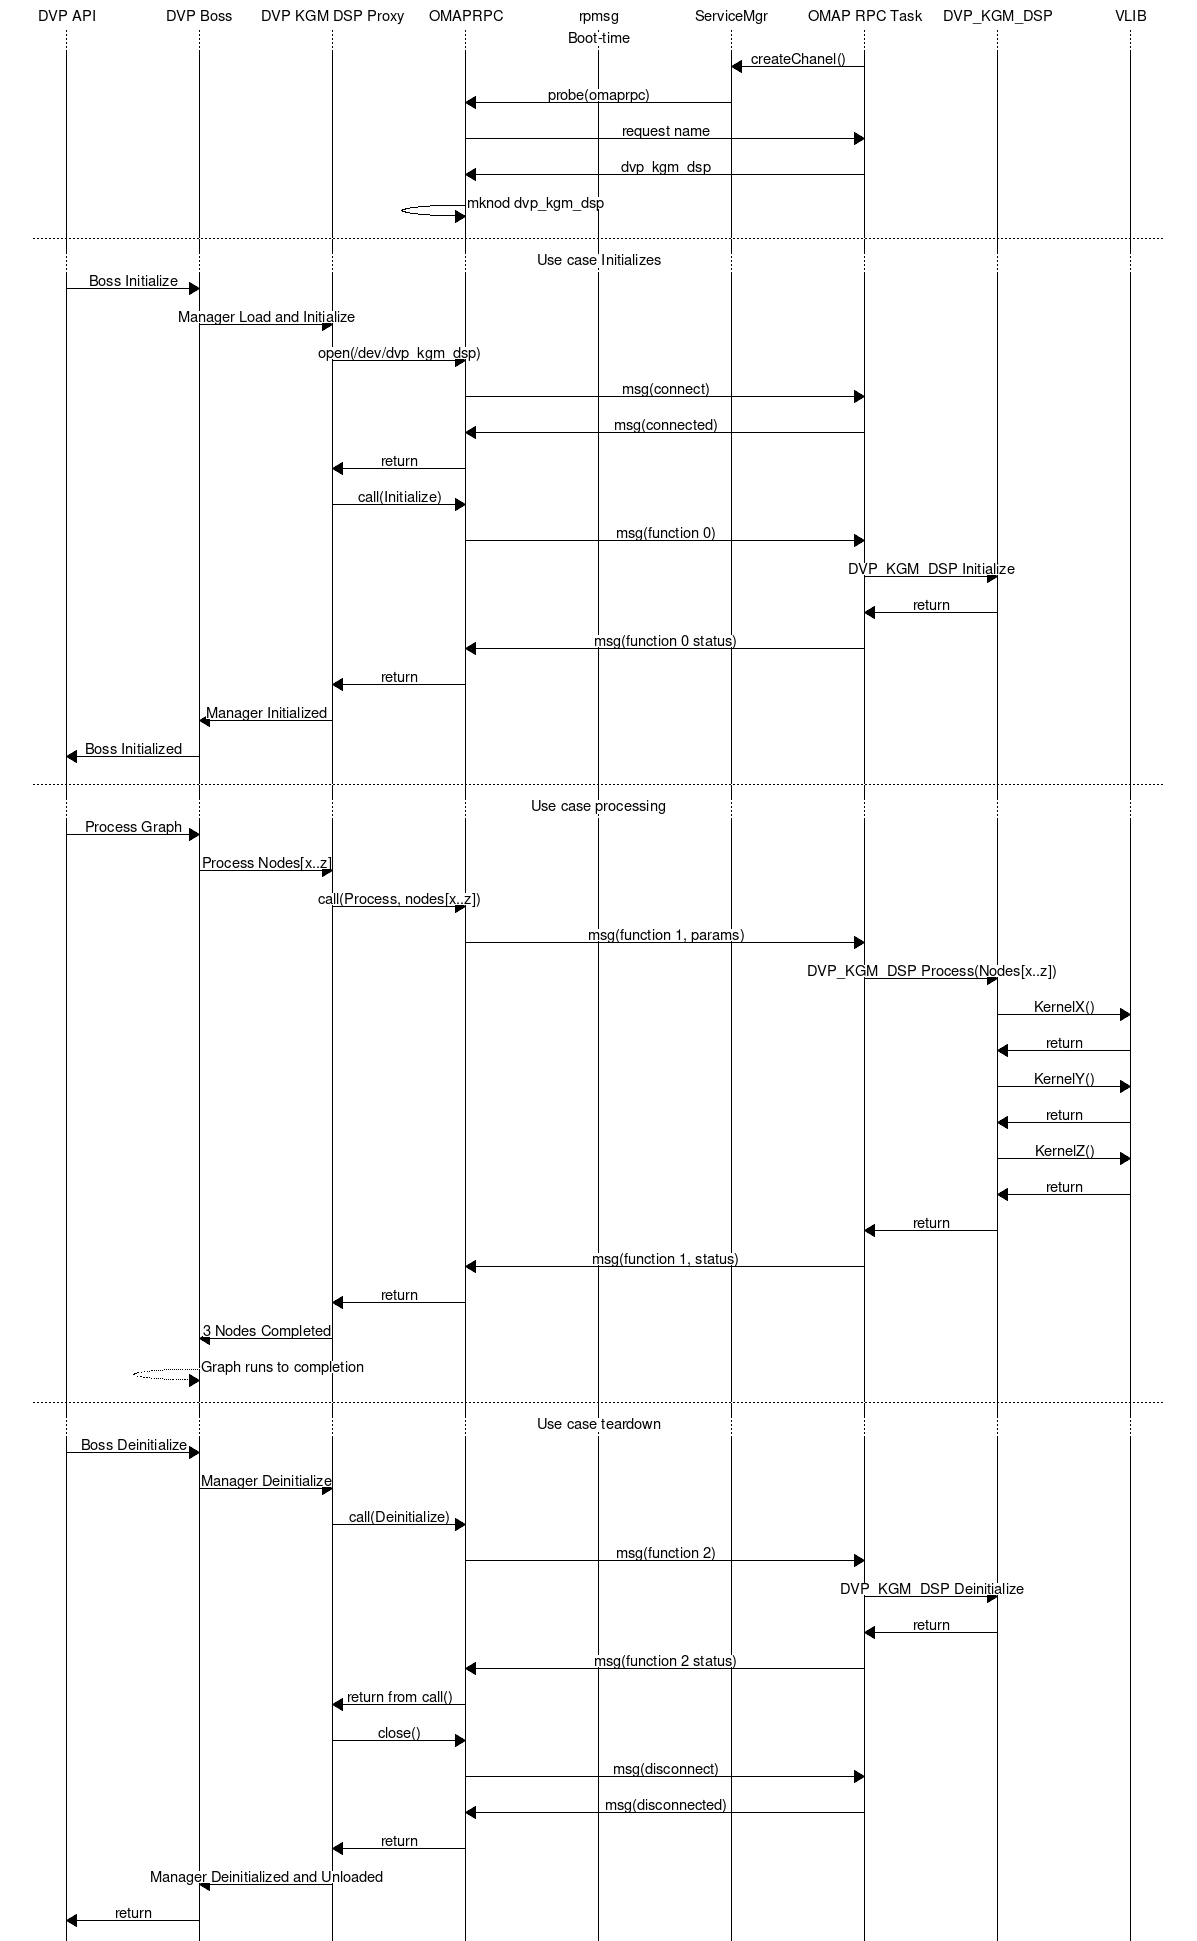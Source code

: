 msc {
    hscale=2;

    a [label="DVP API"], b [label="DVP Boss"], c [label="DVP KGM DSP Proxy"], d [label="OMAPRPC"], e [label="rpmsg"], f [label="ServiceMgr"], g [label="OMAP RPC Task"], h [label="DVP_KGM_DSP"], i [label="VLIB"];

    ... [label="Boot-time"];
    f <= g [label="createChanel()"];
    d <= f [label="probe(omaprpc)"];
    d => g [label="request name"];
    d <= g [label="dvp_kgm_dsp"];
    d <= d [label="mknod dvp_kgm_dsp"];
    ---;
    ... [label="Use case Initializes"];
    a => b [label="Boss Initialize"];
    b => c [label="Manager Load and Initialize"];
    c => d [label="open(/dev/dvp_kgm_dsp)"];
    d => g [label="msg(connect)"];
    d <= g [label="msg(connected)"];
    c <= d [label="return"];
    c => d [label="call(Initialize)"];
    d => g [label="msg(function 0)"];
    g => h [label="DVP_KGM_DSP Initialize"];
    g <= h [label="return"];
    d <= g [label="msg(function 0 status)"];
    c <= d [label="return"];
    b <= c [label="Manager Initialized"];
    a <= b [label="Boss Initialized"];
    ---;
    ... [label="Use case processing"];
    a => b [label="Process Graph"];
    b => c [label="Process Nodes[x..z]"];
    c => d [label="call(Process, nodes[x..z])"];
    d => g [label="msg(function 1, params)"];
    g => h [label="DVP_KGM_DSP Process(Nodes[x..z])"];
    h => i [label="KernelX()"];
    h <= i [label="return"];
    h => i [label="KernelY()"];
    h <= i [label="return"];
    h => i [label="KernelZ()"];
    h <= i [label="return"];
    g <= h [label="return"];
    d <= g [label="msg(function 1, status)"];
    c <= d [label="return"];
    b <= c [label="3 Nodes Completed"];
    b >> b [label="Graph runs to completion"];
    ---;
    ... [label="Use case teardown"];
    a => b [label="Boss Deinitialize"];
    b => c [label="Manager Deinitialize"];
    c => d [label="call(Deinitialize)"];
    d => g [label="msg(function 2)"];
    g => h [label="DVP_KGM_DSP Deinitialize"];
    g <= h [label="return"];
    d <= g [label="msg(function 2 status)"];
    c <= d [label="return from call()"];
    c => d [label="close()"];
    d => g [label="msg(disconnect)"];
    d <= g [label="msg(disconnected)"];
    c <= d [label="return"];
    b <= c [label="Manager Deinitialized and Unloaded"];
    a <= b [label="return"];

}
